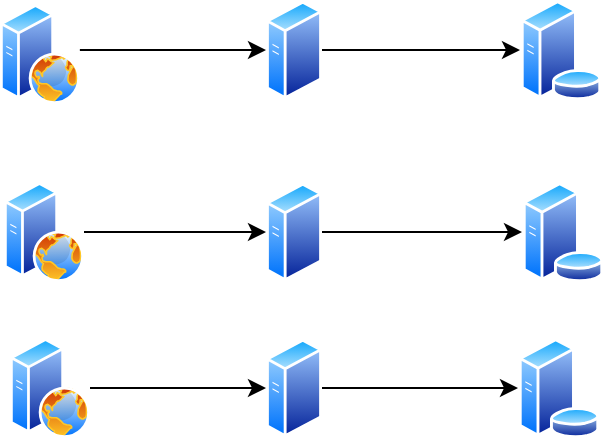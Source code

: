 <mxfile version="22.1.7" type="github">
  <diagram name="Page-1" id="4nkYNXuBp-3ZMg_789rJ">
    <mxGraphModel dx="794" dy="456" grid="1" gridSize="10" guides="1" tooltips="1" connect="1" arrows="1" fold="1" page="1" pageScale="1" pageWidth="850" pageHeight="1100" math="0" shadow="0">
      <root>
        <mxCell id="0" />
        <mxCell id="1" parent="0" />
        <mxCell id="ja2-nCNvYFSaKXGEcLIV-14" value="" style="edgeStyle=orthogonalEdgeStyle;shape=connector;rounded=0;orthogonalLoop=1;jettySize=auto;html=1;labelBackgroundColor=default;strokeColor=default;align=center;verticalAlign=middle;fontFamily=Helvetica;fontSize=11;fontColor=default;endArrow=classic;" edge="1" parent="1" source="ja2-nCNvYFSaKXGEcLIV-3" target="ja2-nCNvYFSaKXGEcLIV-6">
          <mxGeometry relative="1" as="geometry" />
        </mxCell>
        <mxCell id="ja2-nCNvYFSaKXGEcLIV-3" value="" style="image;aspect=fixed;perimeter=ellipsePerimeter;html=1;align=center;shadow=0;dashed=0;spacingTop=3;image=img/lib/active_directory/web_server.svg;" vertex="1" parent="1">
          <mxGeometry x="259" y="210" width="40" height="50" as="geometry" />
        </mxCell>
        <mxCell id="ja2-nCNvYFSaKXGEcLIV-12" value="" style="edgeStyle=orthogonalEdgeStyle;rounded=0;orthogonalLoop=1;jettySize=auto;html=1;" edge="1" parent="1" source="ja2-nCNvYFSaKXGEcLIV-4" target="ja2-nCNvYFSaKXGEcLIV-8">
          <mxGeometry relative="1" as="geometry">
            <Array as="points">
              <mxPoint x="330" y="144" />
              <mxPoint x="330" y="144" />
            </Array>
          </mxGeometry>
        </mxCell>
        <mxCell id="ja2-nCNvYFSaKXGEcLIV-4" value="" style="image;aspect=fixed;perimeter=ellipsePerimeter;html=1;align=center;shadow=0;dashed=0;spacingTop=3;image=img/lib/active_directory/web_server.svg;" vertex="1" parent="1">
          <mxGeometry x="257" y="121" width="40" height="50" as="geometry" />
        </mxCell>
        <mxCell id="ja2-nCNvYFSaKXGEcLIV-16" value="" style="edgeStyle=orthogonalEdgeStyle;shape=connector;rounded=0;orthogonalLoop=1;jettySize=auto;html=1;labelBackgroundColor=default;strokeColor=default;align=center;verticalAlign=middle;fontFamily=Helvetica;fontSize=11;fontColor=default;endArrow=classic;" edge="1" parent="1" source="ja2-nCNvYFSaKXGEcLIV-5" target="ja2-nCNvYFSaKXGEcLIV-7">
          <mxGeometry relative="1" as="geometry" />
        </mxCell>
        <mxCell id="ja2-nCNvYFSaKXGEcLIV-5" value="" style="image;aspect=fixed;perimeter=ellipsePerimeter;html=1;align=center;shadow=0;dashed=0;spacingTop=3;image=img/lib/active_directory/web_server.svg;" vertex="1" parent="1">
          <mxGeometry x="262" y="288" width="40" height="50" as="geometry" />
        </mxCell>
        <mxCell id="ja2-nCNvYFSaKXGEcLIV-15" value="" style="edgeStyle=orthogonalEdgeStyle;shape=connector;rounded=0;orthogonalLoop=1;jettySize=auto;html=1;labelBackgroundColor=default;strokeColor=default;align=center;verticalAlign=middle;fontFamily=Helvetica;fontSize=11;fontColor=default;endArrow=classic;" edge="1" parent="1" source="ja2-nCNvYFSaKXGEcLIV-6" target="ja2-nCNvYFSaKXGEcLIV-9">
          <mxGeometry relative="1" as="geometry" />
        </mxCell>
        <mxCell id="ja2-nCNvYFSaKXGEcLIV-6" value="" style="image;aspect=fixed;perimeter=ellipsePerimeter;html=1;align=center;shadow=0;dashed=0;spacingTop=3;image=img/lib/active_directory/generic_server.svg;" vertex="1" parent="1">
          <mxGeometry x="390" y="210" width="28.0" height="50" as="geometry" />
        </mxCell>
        <mxCell id="ja2-nCNvYFSaKXGEcLIV-17" value="" style="edgeStyle=orthogonalEdgeStyle;shape=connector;rounded=0;orthogonalLoop=1;jettySize=auto;html=1;labelBackgroundColor=default;strokeColor=default;align=center;verticalAlign=middle;fontFamily=Helvetica;fontSize=11;fontColor=default;endArrow=classic;" edge="1" parent="1" source="ja2-nCNvYFSaKXGEcLIV-7" target="ja2-nCNvYFSaKXGEcLIV-11">
          <mxGeometry relative="1" as="geometry" />
        </mxCell>
        <mxCell id="ja2-nCNvYFSaKXGEcLIV-7" value="" style="image;aspect=fixed;perimeter=ellipsePerimeter;html=1;align=center;shadow=0;dashed=0;spacingTop=3;image=img/lib/active_directory/generic_server.svg;" vertex="1" parent="1">
          <mxGeometry x="390" y="288" width="28.0" height="50" as="geometry" />
        </mxCell>
        <mxCell id="ja2-nCNvYFSaKXGEcLIV-18" value="" style="edgeStyle=orthogonalEdgeStyle;shape=connector;rounded=0;orthogonalLoop=1;jettySize=auto;html=1;labelBackgroundColor=default;strokeColor=default;align=center;verticalAlign=middle;fontFamily=Helvetica;fontSize=11;fontColor=default;endArrow=classic;" edge="1" parent="1" source="ja2-nCNvYFSaKXGEcLIV-8" target="ja2-nCNvYFSaKXGEcLIV-10">
          <mxGeometry relative="1" as="geometry" />
        </mxCell>
        <mxCell id="ja2-nCNvYFSaKXGEcLIV-8" value="" style="image;aspect=fixed;perimeter=ellipsePerimeter;html=1;align=center;shadow=0;dashed=0;spacingTop=3;image=img/lib/active_directory/generic_server.svg;" vertex="1" parent="1">
          <mxGeometry x="390" y="119" width="28.0" height="50" as="geometry" />
        </mxCell>
        <mxCell id="ja2-nCNvYFSaKXGEcLIV-9" value="" style="image;aspect=fixed;perimeter=ellipsePerimeter;html=1;align=center;shadow=0;dashed=0;spacingTop=3;image=img/lib/active_directory/database_server.svg;" vertex="1" parent="1">
          <mxGeometry x="518" y="210" width="41" height="50" as="geometry" />
        </mxCell>
        <mxCell id="ja2-nCNvYFSaKXGEcLIV-10" value="" style="image;aspect=fixed;perimeter=ellipsePerimeter;html=1;align=center;shadow=0;dashed=0;spacingTop=3;image=img/lib/active_directory/database_server.svg;" vertex="1" parent="1">
          <mxGeometry x="517" y="119" width="41" height="50" as="geometry" />
        </mxCell>
        <mxCell id="ja2-nCNvYFSaKXGEcLIV-11" value="" style="image;aspect=fixed;perimeter=ellipsePerimeter;html=1;align=center;shadow=0;dashed=0;spacingTop=3;image=img/lib/active_directory/database_server.svg;" vertex="1" parent="1">
          <mxGeometry x="516" y="288" width="41" height="50" as="geometry" />
        </mxCell>
      </root>
    </mxGraphModel>
  </diagram>
</mxfile>
